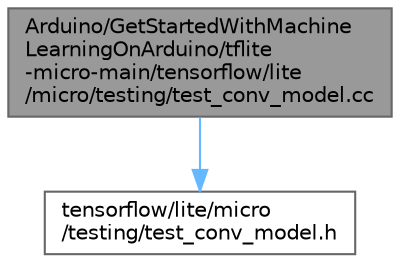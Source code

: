 digraph "Arduino/GetStartedWithMachineLearningOnArduino/tflite-micro-main/tensorflow/lite/micro/testing/test_conv_model.cc"
{
 // LATEX_PDF_SIZE
  bgcolor="transparent";
  edge [fontname=Helvetica,fontsize=10,labelfontname=Helvetica,labelfontsize=10];
  node [fontname=Helvetica,fontsize=10,shape=box,height=0.2,width=0.4];
  Node1 [id="Node000001",label="Arduino/GetStartedWithMachine\lLearningOnArduino/tflite\l-micro-main/tensorflow/lite\l/micro/testing/test_conv_model.cc",height=0.2,width=0.4,color="gray40", fillcolor="grey60", style="filled", fontcolor="black",tooltip=" "];
  Node1 -> Node2 [id="edge2_Node000001_Node000002",color="steelblue1",style="solid",tooltip=" "];
  Node2 [id="Node000002",label="tensorflow/lite/micro\l/testing/test_conv_model.h",height=0.2,width=0.4,color="grey40", fillcolor="white", style="filled",URL="$test__conv__model_8h.html",tooltip=" "];
}
